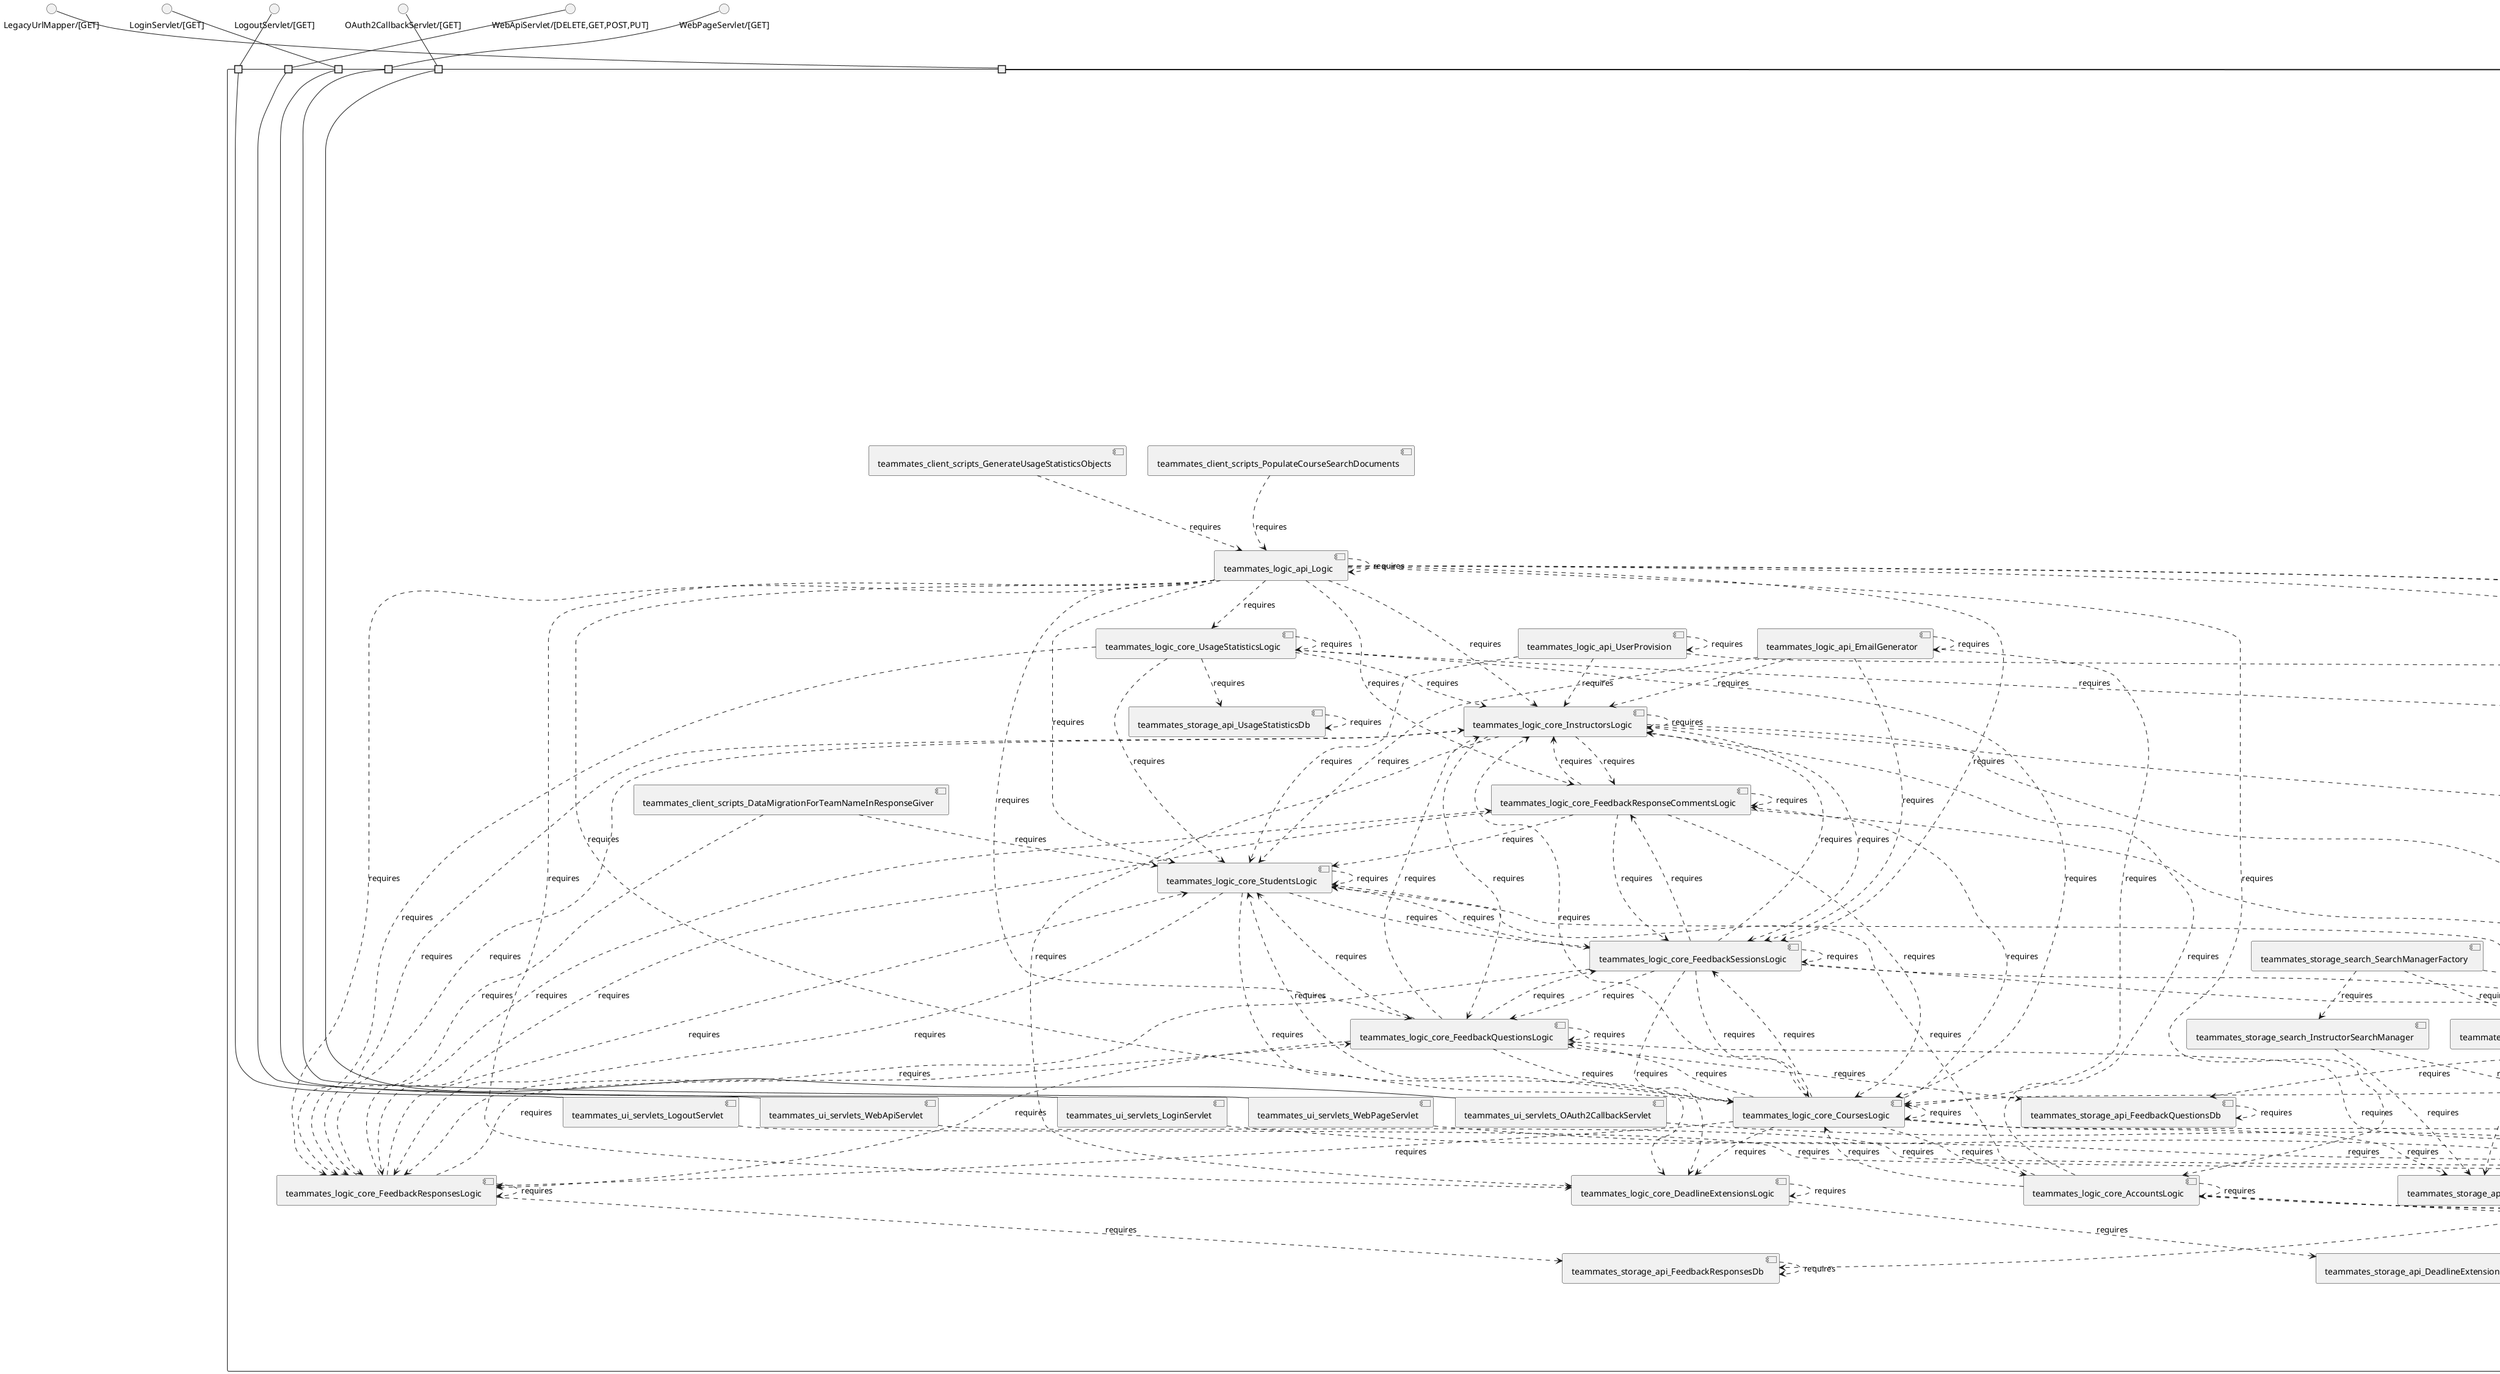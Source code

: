 @startuml
skinparam fixCircleLabelOverlapping true
skinparam componentStyle uml2
component "teammates\n\n\n\n\n\n" {
[teammates_it_sqllogic_core_UsersLogicIT]
[teammates_common_datatransfer_attributes_FeedbackQuestionAttributes]
[teammates_common_util_Config]
[teammates_logic_external_MailjetService]
[teammates_storage_sqlapi_CoursesDb]
[teammates_storage_api_FeedbackResponsesDb]
[teammates_logic_core_NotificationsLogic]
[teammates_storage_api_StudentsDb]
[teammates_storage_api_UsageStatisticsDb]
[teammates_ui_servlets_LegacyUrlMapper]
[teammates_storage_search_InstructorSearchManager]
[teammates_common_datatransfer_questions_FeedbackTextQuestionDetails]
[teammates_storage_sqlapi_UsageStatisticsDb]
[teammates_common_datatransfer_SqlDataBundle]
[teammates_ui_webapi_FeedbackSessionOpeningRemindersAction]
[teammates_common_datatransfer_questions_FeedbackContributionResponseDetails]
[teammates_sqllogic_core_LogicStarter]
[teammates_common_datatransfer_questions_FeedbackRubricResponseDetails]
[teammates_storage_api_InstructorsDb]
[teammates_common_datatransfer_questions_FeedbackContributionQuestionDetails]
[teammates_storage_search_SearchManagerFactory]
[teammates_it_sqllogic_core_AccountsLogicIT]
[teammates_ui_webapi_FeedbackSessionRemindEmailWorkerAction]
[teammates_it_sqllogic_api_EmailGeneratorTestIT]
[teammates_storage_sqlentity_Section]
[teammates_storage_api_FeedbackResponseCommentsDb]
[teammates_common_datatransfer_InstructorPermissionSet]
[teammates_storage_sqlentity_questions_FeedbackRubricQuestion]
[teammates_storage_sqlentity_responses_FeedbackTextResponse]
[teammates_common_datatransfer_questions_FeedbackMcqResponseDetails]
[teammates_storage_sqlentity_questions_FeedbackNumericalScaleQuestion]
[teammates_storage_sqlapi_NotificationsDb]
[teammates_ui_output_FeedbackResponseCommentData]
[teammates_common_datatransfer_questions_FeedbackConstantSumResponseDetails]
[teammates_ui_servlets_WebPageServlet]
[teammates_storage_sqlentity_ReadNotification]
[teammates_it_sqllogic_core_AccountRequestsLogicIT]
[teammates_storage_sqlentity_questions_FeedbackMsqQuestion]
[teammates_storage_sqlapi_FeedbackResponsesDb]
[teammates_it_storage_sqlsearch_AccountRequestSearchIT]
[teammates_storage_sqlentity_Course]
[teammates_storage_sqlapi_DeadlineExtensionsDb]
[teammates_storage_api_FeedbackQuestionsDb]
[teammates_storage_sqlentity_responses_FeedbackMcqResponse]
[teammates_logic_api_EmailGenerator]
[teammates_logic_core_InstructorsLogic]
[teammates_logic_external_MailgunService]
[teammates_storage_sqlentity_responses_FeedbackConstantSumResponse]
[teammates_common_datatransfer_questions_FeedbackRankRecipientsResponseDetails]
[teammates_sqllogic_api_Logic]
[teammates_ui_output_InstructorPrivilegeData]
[teammates_common_datatransfer_questions_FeedbackRankOptionsResponseDetails]
[teammates_storage_sqlentity_questions_FeedbackMcqQuestion]
[teammates_it_ui_webapi_UpdateFeedbackSessionLogsActionIT]
[teammates_it_storage_sqlapi_UsageStatisticsDbIT]
[teammates_it_storage_sqlapi_FeedbackResponseCommentsDbIT]
[teammates_logic_core_CoursesLogic]
[teammates_it_storage_sqlapi_UsersDbIT]
[teammates_it_storage_sqlapi_AccountsDbIT]
[teammates_logic_external_GoogleCloudTasksService]
[teammates_storage_sqlapi_AccountRequestsDb]
[teammates_sqllogic_core_FeedbackSessionLogsLogic]
[teammates_sqllogic_core_FeedbackResponseCommentsLogic]
[teammates_ui_servlets_LoginServlet]
[teammates_it_sqllogic_core_DeadlineExtensionsLogicIT]
[teammates_client_scripts_PopulateCourseSearchDocuments]
[teammates_ui_output_FeedbackSessionData]
[teammates_storage_sqlentity_responses_FeedbackRankRecipientsResponse]
[teammates_sqllogic_core_FeedbackQuestionsLogic]
[teammates_ui_webapi_CreateAccountAction]
[teammates_logic_api_UserProvision]
[teammates_it_storage_sqlapi_AccountRequestsDbIT]
[teammates_ui_webapi_UpdateFeedbackSessionAction]
[teammates_storage_search_AccountRequestSearchManager]
[teammates_ui_webapi_FeedbackSessionClosingRemindersAction]
[teammates_common_datatransfer_attributes_InstructorAttributes]
[teammates_storage_sqlentity_responses_FeedbackNumericalScaleResponse]
[teammates_ui_webapi_FeedbackSessionRemindParticularUsersEmailWorkerAction]
[teammates_ui_webapi_FeedbackSessionUnpublishedEmailWorkerAction]
[teammates_logic_core_FeedbackResponseCommentsLogic]
[teammates_client_scripts_testdataconversion_ConvertDatastoreJsonToSqlJson]
[teammates_common_datatransfer_attributes_FeedbackResponseAttributes]
[teammates_logic_core_FeedbackSessionsLogic]
[teammates_it_ui_webapi_SearchStudentsActionIT]
[teammates_storage_sqlentity_Team]
[teammates_logic_core_UsageStatisticsLogic]
[teammates_ui_output_FeedbackQuestionData]
[teammates_common_datatransfer_questions_FeedbackRubricQuestionDetails]
[teammates_client_scripts_DataMigrationForFeedbackSessionMismatchedTimezone]
[teammates_storage_api_NotificationsDb]
[teammates_logic_api_AuthProxy]
[teammates_it_storage_sqlapi_FeedbackSessionsDbIT]
[teammates_it_sqllogic_core_FeedbackResponsesLogicIT]
[teammates_storage_api_AccountsDb]
[teammates_sqllogic_core_AccountsLogic]
[teammates_common_datatransfer_questions_FeedbackMcqQuestionDetails]
[teammates_storage_search_StudentSearchManager]
[teammates_sqllogic_core_NotificationsLogic]
[teammates_logic_core_DeadlineExtensionsLogic]
[teammates_logic_core_FeedbackResponsesLogic]
[teammates_storage_sqlsearch_AccountRequestSearchManager]
[teammates_ui_webapi_FeedbackSessionOpeningSoonRemindersAction]
[teammates_it_sqllogic_core_NotificationsLogicIT]
[teammates_storage_sqlentity_responses_FeedbackMsqResponse]
[teammates_it_sqllogic_core_FeedbackSessionLogsLogicIT]
[teammates_sqllogic_core_AccountRequestsLogic]
[teammates_common_datatransfer_questions_FeedbackMsqQuestionDetails]
[teammates_common_datatransfer_attributes_CourseAttributes]
[teammates_storage_sqlentity_responses_FeedbackContributionResponse]
[teammates_ui_webapi_CalculateUsageStatisticsAction]
[teammates_ui_servlets_OAuth2CallbackServlet]
[teammates_ui_request_InstructorPrivilegeUpdateRequest]
[teammates_logic_api_TaskQueuer]
[teammates_sqllogic_core_UsageStatisticsLogic]
[teammates_storage_sqlsearch_StudentSearchManager]
[teammates_storage_sqlapi_EntitiesDb]
[teammates_storage_sqlentity_responses_FeedbackRubricResponse]
[teammates_logic_core_AccountRequestsLogic]
[teammates_common_datatransfer_DataBundle]
[teammates_logic_external_LocalTaskQueueService]
[teammates_sqllogic_core_DataBundleLogic]
[teammates_logic_api_EmailSender]
[teammates_ui_output_FeedbackSessionLogData]
[teammates_storage_sqlentity_questions_FeedbackConstantSumQuestion]
[teammates_storage_sqlentity_questions_FeedbackContributionQuestion]
[teammates_storage_sqlentity_questions_FeedbackTextQuestion]
[teammates_storage_sqlapi_FeedbackSessionLogsDb]
[teammates_ui_servlets_RequestTraceFilter]
[teammates_ui_webapi_CreateFeedbackSessionAction]
[teammates_it_storage_sqlapi_CoursesDbIT]
[teammates_logic_external_FirebaseAuthService]
[teammates_ui_webapi_CreateNotificationAction]
[teammates_ui_webapi_DatastoreBackupAction]
[teammates_storage_sqlsearch_InstructorSearchDocument]
[teammates_common_datatransfer_questions_FeedbackMsqResponseDetails]
[teammates_it_storage_sqlapi_FeedbackQuestionsDbIT]
[teammates_storage_sqlsearch_InstructorSearchManager]
[teammates_ui_webapi_JoinCourseAction]
[teammates_storage_sqlapi_FeedbackResponseCommentsDb]
[teammates_it_storage_sqlapi_FeedbackSessionLogsDbIT]
[teammates_storage_api_CoursesDb]
[teammates_storage_search_StudentSearchDocument]
[teammates_client_scripts_DataMigrationForTeamNameInResponseGiver]
[teammates_logic_external_SendgridService]
[teammates_logic_core_StudentsLogic]
[teammates_ui_webapi_UnpublishFeedbackSessionAction]
[teammates_common_datatransfer_questions_FeedbackNumericalScaleQuestionDetails]
[teammates_sqllogic_core_FeedbackResponsesLogic]
[teammates_storage_sqlsearch_StudentSearchDocument]
[teammates_ui_webapi_ResetAccountRequestAction]
[teammates_ui_webapi_CreateFeedbackSessionLogAction]
[teammates_storage_sqlentity_FeedbackResponseComment]
[teammates_storage_search_InstructorSearchDocument]
[teammates_ui_webapi_SubmitFeedbackResponsesAction]
[teammates_ui_output_FeedbackResponseData]
[teammates_ui_servlets_OriginCheckFilter]
[teammates_storage_sqlentity_Instructor]
[teammates_ui_webapi_FeedbackSessionClosedRemindersAction]
[teammates_ui_webapi_ArchiveCourseAction]
[teammates_logic_external_EmptyRecaptchaService]
[teammates_it_storage_sqlapi_FeedbackResponsesDbIT]
[teammates_storage_sqlentity_responses_FeedbackRankOptionsResponse]
[teammates_sqllogic_core_DeadlineExtensionsLogic]
[teammates_it_sqllogic_core_FeedbackQuestionsLogicIT]
[teammates_common_datatransfer_questions_FeedbackNumericalScaleResponseDetails]
[teammates_ui_servlets_WebApiServlet]
[teammates_client_scripts_testdataconversion_DataStoreToSqlConverter]
[teammates_common_datatransfer_TeamEvalResult]
[teammates_common_datatransfer_questions_FeedbackTextResponseDetails]
[teammates_client_scripts_testdataconversion_UuidGenerator]
[teammates_logic_api_Logic]
[teammates_storage_sqlentity_DeadlineExtension]
[teammates_it_test_BaseTestCaseWithSqlDatabaseAccess]
[teammates_logic_external_EmptyAuthService]
[teammates_ui_webapi_UpdateInstructorPrivilegeAction]
[teammates_logic_external_GoogleRecaptchaService]
[teammates_common_util_StringHelper]
[teammates_storage_sqlapi_UsersDb]
[teammates_it_storage_sqlsearch_StudentSearchIT]
[teammates_storage_api_FeedbackSessionsDb]
[teammates_it_sqllogic_core_FeedbackSessionsLogicIT]
[teammates_storage_sqlentity_FeedbackSessionLog]
[teammates_storage_sqlentity_Notification]
[teammates_storage_sqlentity_Account]
[teammates_it_ui_webapi_SearchInstructorsActionIT]
[teammates_it_ui_webapi_StudentSearchIndexingWorkerActionIT]
[teammates_common_datatransfer_InstructorPrivileges]
[teammates_storage_api_DeadlineExtensionsDb]
[teammates_storage_sqlentity_Student]
[teammates_storage_sqlapi_FeedbackQuestionsDb]
[teammates_it_storage_sqlapi_NotificationDbIT]
[teammates_common_util_Logger]
[teammates_ui_output_CourseData]
[teammates_logic_core_LogicStarter]
[teammates_main_Application]
[teammates_logic_external_EmptyEmailService]
[teammates_sqllogic_api_SqlEmailGenerator]
[teammates_storage_sqlapi_FeedbackSessionsDb]
[teammates_sqllogic_core_UsersLogic]
[teammates_client_scripts_GenerateUsageStatisticsObjects]
[teammates_it_sqllogic_core_DataBundleLogicIT]
[teammates_logic_core_FeedbackQuestionsLogic]
[teammates_it_storage_sqlsearch_InstructorSearchIT]
[teammates_logic_api_RecaptchaVerifier]
[teammates_storage_sqlapi_AccountsDb]
[teammates_logic_core_DataBundleLogic]
[teammates_storage_sqlsearch_SearchManagerFactory]
[teammates_sqllogic_core_CoursesLogic]
[teammates_logic_core_AccountsLogic]
[teammates_common_datatransfer_questions_FeedbackConstantSumQuestionDetails]
[teammates_storage_sqlentity_FeedbackSession]
[teammates_ui_webapi_PublishFeedbackSessionAction]
[teammates_sqllogic_core_FeedbackSessionsLogic]
[teammates_ui_webapi_FeedbackSessionPublishedEmailWorkerAction]
[teammates_ui_servlets_LogoutServlet]
[teammates_ui_webapi_SendErrorReportAction]
[teammates_ui_webapi_FeedbackSessionResendPublishedEmailWorkerAction]
[teammates_storage_api_AccountRequestsDb]
portin " " as teammates_requires_LogoutServlet_GET_
portin " " as teammates_requires_WebApiServlet_DELETE_GET_POST_PUT_
portin " " as teammates_requires_LoginServlet_GET_
portin " " as teammates_requires_WebPageServlet_GET_
portin " " as teammates_requires_OAuth2CallbackServlet_GET_
portin " " as teammates_requires_LegacyUrlMapper_GET_
[teammates_sqllogic_core_FeedbackQuestionsLogic]..>[teammates_sqllogic_core_FeedbackQuestionsLogic] : requires
[teammates_storage_sqlentity_DeadlineExtension]..>[teammates_storage_sqlentity_Instructor] : requires
[teammates_logic_core_LogicStarter]..>[teammates_common_util_Logger] : requires
[teammates_sqllogic_core_FeedbackSessionsLogic]..>[teammates_common_util_Logger] : requires
[teammates_sqllogic_core_DataBundleLogic]..>[teammates_sqllogic_core_DataBundleLogic] : requires
[teammates_logic_core_FeedbackSessionsLogic]..>[teammates_logic_core_DeadlineExtensionsLogic] : requires
[teammates_storage_sqlapi_UsageStatisticsDb]..>[teammates_storage_sqlapi_UsageStatisticsDb] : requires
[teammates_sqllogic_core_FeedbackQuestionsLogic]..>[teammates_storage_sqlapi_FeedbackQuestionsDb] : requires
[teammates_logic_core_DataBundleLogic]..>[teammates_storage_api_InstructorsDb] : requires
[teammates_sqllogic_api_Logic]..>[teammates_sqllogic_core_UsersLogic] : requires
[teammates_logic_core_UsageStatisticsLogic]..>[teammates_logic_core_AccountRequestsLogic] : requires
[teammates_ui_servlets_OriginCheckFilter]..>[teammates_common_util_Logger] : requires
[teammates_logic_core_FeedbackQuestionsLogic]..>[teammates_logic_core_FeedbackResponsesLogic] : requires
[teammates_common_datatransfer_attributes_FeedbackResponseAttributes]..>[teammates_common_datatransfer_questions_FeedbackRankOptionsResponseDetails] : requires
[teammates_storage_sqlsearch_SearchManagerFactory]..>[teammates_storage_sqlsearch_StudentSearchManager] : requires
[teammates_logic_core_FeedbackSessionsLogic]..>[teammates_logic_core_FeedbackResponseCommentsLogic] : requires
[teammates_logic_core_FeedbackResponseCommentsLogic]..>[teammates_storage_api_FeedbackResponseCommentsDb] : requires
[teammates_storage_sqlentity_responses_FeedbackTextResponse]..>[teammates_common_datatransfer_questions_FeedbackTextResponseDetails] : requires
[teammates_logic_core_InstructorsLogic]..>[teammates_logic_core_FeedbackQuestionsLogic] : requires
[teammates_common_datatransfer_attributes_InstructorAttributes]..>[teammates_common_datatransfer_InstructorPrivileges] : requires
[teammates_sqllogic_core_FeedbackResponsesLogic]..>[teammates_sqllogic_core_FeedbackResponsesLogic] : requires
[teammates_logic_core_FeedbackQuestionsLogic]..>[teammates_logic_core_InstructorsLogic] : requires
[teammates_logic_core_FeedbackQuestionsLogic]..>[teammates_logic_core_CoursesLogic] : requires
[teammates_storage_sqlentity_Instructor]..>[teammates_common_datatransfer_InstructorPrivileges] : requires
[teammates_logic_core_DataBundleLogic]..>[teammates_storage_api_FeedbackResponseCommentsDb] : requires
[teammates_storage_api_CoursesDb]..>[teammates_storage_api_CoursesDb] : requires
[teammates_storage_sqlapi_FeedbackSessionsDb]..>[teammates_storage_sqlapi_FeedbackSessionsDb] : requires
[teammates_sqllogic_api_Logic]..>[teammates_sqllogic_api_Logic] : requires
[teammates_ui_webapi_PublishFeedbackSessionAction]..>[teammates_common_util_Logger] : requires
[teammates_logic_core_FeedbackSessionsLogic]..>[teammates_logic_core_FeedbackResponsesLogic] : requires
[teammates_ui_webapi_FeedbackSessionRemindParticularUsersEmailWorkerAction]..>[teammates_common_util_Logger] : requires
[teammates_sqllogic_api_Logic]..>[teammates_sqllogic_core_FeedbackResponseCommentsLogic] : requires
[teammates_ui_webapi_FeedbackSessionOpeningSoonRemindersAction]..>[teammates_common_util_Logger] : requires
[teammates_it_storage_sqlsearch_StudentSearchIT]..>[teammates_common_datatransfer_SqlDataBundle] : requires
[teammates_sqllogic_core_UsageStatisticsLogic]..>[teammates_sqllogic_core_UsageStatisticsLogic] : requires
[teammates_logic_core_FeedbackResponseCommentsLogic]..>[teammates_logic_core_FeedbackResponsesLogic] : requires
[teammates_logic_core_FeedbackResponsesLogic]..>[teammates_storage_api_FeedbackResponsesDb] : requires
[teammates_it_sqllogic_core_FeedbackSessionLogsLogicIT]..>[teammates_common_datatransfer_SqlDataBundle] : requires
[teammates_logic_core_CoursesLogic]..>[teammates_logic_core_StudentsLogic] : requires
[teammates_logic_core_FeedbackSessionsLogic]..>[teammates_logic_core_InstructorsLogic] : requires
[teammates_sqllogic_core_DataBundleLogic]..>[teammates_sqllogic_core_CoursesLogic] : requires
[teammates_logic_core_FeedbackResponseCommentsLogic]..>[teammates_logic_core_InstructorsLogic] : requires
[teammates_sqllogic_core_FeedbackQuestionsLogic]..>[teammates_sqllogic_core_FeedbackSessionsLogic] : requires
[teammates_logic_core_DataBundleLogic]..>[teammates_storage_api_CoursesDb] : requires
[teammates_ui_output_FeedbackResponseData]..>[teammates_common_datatransfer_questions_FeedbackRubricResponseDetails] : requires
[teammates_sqllogic_api_Logic]..>[teammates_sqllogic_core_UsageStatisticsLogic] : requires
[teammates_logic_core_DataBundleLogic]..>[teammates_storage_api_StudentsDb] : requires
[teammates_logic_core_CoursesLogic]..>[teammates_logic_core_CoursesLogic] : requires
[teammates_it_ui_webapi_SearchInstructorsActionIT]..>[teammates_storage_sqlentity_Instructor] : requires
[teammates_logic_core_DataBundleLogic]..>[teammates_storage_api_DeadlineExtensionsDb] : requires
[teammates_logic_api_EmailSender]..>[teammates_logic_external_SendgridService] : requires
[teammates_it_storage_sqlapi_FeedbackResponsesDbIT]..>[teammates_storage_sqlapi_FeedbackResponsesDb] : requires
[teammates_storage_sqlentity_questions_FeedbackMcqQuestion]..>[teammates_common_datatransfer_questions_FeedbackMcqQuestionDetails] : requires
[teammates_ui_output_InstructorPrivilegeData]..>[teammates_common_datatransfer_InstructorPrivileges] : requires
[teammates_ui_servlets_WebPageServlet]..>[teammates_common_util_Logger] : requires
[teammates_storage_sqlapi_DeadlineExtensionsDb]..>[teammates_storage_sqlapi_DeadlineExtensionsDb] : requires
[teammates_logic_core_AccountsLogic]..>[teammates_logic_core_NotificationsLogic] : requires
[teammates_storage_sqlapi_FeedbackResponsesDb]..>[teammates_storage_sqlapi_FeedbackResponsesDb] : requires
[teammates_logic_core_UsageStatisticsLogic]..>[teammates_storage_api_UsageStatisticsDb] : requires
[teammates_ui_webapi_CreateNotificationAction]..>[teammates_common_util_Logger] : requires
[teammates_client_scripts_DataMigrationForFeedbackSessionMismatchedTimezone]..>[teammates_common_datatransfer_attributes_CourseAttributes] : requires
[teammates_logic_api_TaskQueuer]..>[teammates_logic_external_GoogleCloudTasksService] : requires
[teammates_storage_sqlsearch_AccountRequestSearchManager]..>[teammates_storage_sqlapi_AccountRequestsDb] : requires
[teammates_it_storage_sqlapi_UsageStatisticsDbIT]..>[teammates_storage_sqlapi_UsageStatisticsDb] : requires
[teammates_logic_core_FeedbackSessionsLogic]..>[teammates_logic_core_FeedbackSessionsLogic] : requires
[teammates_client_scripts_DataMigrationForTeamNameInResponseGiver]..>[teammates_logic_core_StudentsLogic] : requires
[teammates_storage_sqlentity_questions_FeedbackConstantSumQuestion]..>[teammates_common_datatransfer_questions_FeedbackConstantSumQuestionDetails] : requires
[teammates_sqllogic_api_Logic]..>[teammates_sqllogic_core_AccountsLogic] : requires
[teammates_logic_api_Logic]..>[teammates_logic_core_FeedbackQuestionsLogic] : requires
[teammates_sqllogic_core_FeedbackSessionsLogic]..>[teammates_sqllogic_core_FeedbackSessionsLogic] : requires
[teammates_logic_core_InstructorsLogic]..>[teammates_logic_core_FeedbackSessionsLogic] : requires
[teammates_ui_output_FeedbackResponseData]..>[teammates_common_datatransfer_questions_FeedbackRankOptionsResponseDetails] : requires
[teammates_logic_core_StudentsLogic]..>[teammates_logic_core_DeadlineExtensionsLogic] : requires
[teammates_it_storage_sqlapi_AccountsDbIT]..>[teammates_storage_sqlapi_AccountsDb] : requires
[teammates_common_datatransfer_attributes_FeedbackResponseAttributes]..>[teammates_common_datatransfer_questions_FeedbackRubricResponseDetails] : requires
[teammates_logic_api_EmailGenerator]..>[teammates_logic_core_FeedbackSessionsLogic] : requires
[teammates_logic_core_DataBundleLogic]..>[teammates_storage_api_FeedbackQuestionsDb] : requires
[teammates_sqllogic_api_Logic]..>[teammates_sqllogic_core_NotificationsLogic] : requires
[teammates_sqllogic_api_Logic]..>[teammates_sqllogic_core_CoursesLogic] : requires
[teammates_sqllogic_core_DataBundleLogic]..>[teammates_sqllogic_core_AccountsLogic] : requires
[teammates_logic_core_StudentsLogic]..>[teammates_storage_api_StudentsDb] : requires
[teammates_logic_core_InstructorsLogic]..>[teammates_logic_core_DeadlineExtensionsLogic] : requires
[teammates_it_storage_sqlapi_NotificationDbIT]..>[teammates_storage_sqlapi_NotificationsDb] : requires
[teammates_storage_sqlentity_responses_FeedbackMcqResponse]..>[teammates_common_datatransfer_questions_FeedbackMcqResponseDetails] : requires
[teammates_logic_core_CoursesLogic]..>[teammates_common_util_Logger] : requires
[teammates_sqllogic_core_AccountRequestsLogic]..>[teammates_storage_sqlapi_AccountRequestsDb] : requires
[teammates_storage_search_AccountRequestSearchManager]..>[teammates_storage_api_AccountRequestsDb] : requires
[teammates_storage_sqlentity_ReadNotification]..>[teammates_storage_sqlentity_Account] : requires
[teammates_logic_core_FeedbackQuestionsLogic]..>[teammates_storage_api_FeedbackQuestionsDb] : requires
[teammates_it_sqllogic_core_AccountsLogicIT]..>[teammates_common_datatransfer_SqlDataBundle] : requires
[teammates_ui_servlets_RequestTraceFilter]..>[teammates_common_util_Logger] : requires
[teammates_logic_core_NotificationsLogic]..>[teammates_logic_core_NotificationsLogic] : requires
[teammates_storage_sqlsearch_StudentSearchManager]..>[teammates_storage_sqlapi_UsersDb] : requires
[teammates_client_scripts_GenerateUsageStatisticsObjects]..>[teammates_logic_api_Logic] : requires
[teammates_ui_output_CourseData]..>[teammates_common_datatransfer_InstructorPermissionSet] : requires
[teammates_sqllogic_core_CoursesLogic]..>[teammates_sqllogic_core_UsersLogic] : requires
[teammates_sqllogic_core_UsersLogic]..>[teammates_sqllogic_core_FeedbackResponsesLogic] : requires
[teammates_it_storage_sqlapi_UsersDbIT]..>[teammates_storage_sqlentity_Section] : requires
[teammates_logic_core_AccountRequestsLogic]..>[teammates_storage_api_AccountRequestsDb] : requires
[teammates_storage_sqlsearch_InstructorSearchDocument]..>[teammates_storage_sqlentity_Course] : requires
[teammates_logic_api_Logic]..>[teammates_logic_core_DeadlineExtensionsLogic] : requires
[teammates_sqllogic_api_SqlEmailGenerator]..>[teammates_sqllogic_core_UsersLogic] : requires
[teammates_ui_output_FeedbackQuestionData]..>[teammates_common_datatransfer_questions_FeedbackMcqQuestionDetails] : requires
[teammates_logic_core_DataBundleLogic]..>[teammates_storage_api_FeedbackSessionsDb] : requires
[teammates_storage_api_FeedbackResponsesDb]..>[teammates_storage_api_FeedbackResponsesDb] : requires
[teammates_logic_core_AccountsLogic]..>[teammates_logic_core_StudentsLogic] : requires
[teammates_logic_core_UsageStatisticsLogic]..>[teammates_logic_core_UsageStatisticsLogic] : requires
[teammates_sqllogic_core_FeedbackResponseCommentsLogic]..>[teammates_sqllogic_core_FeedbackResponseCommentsLogic] : requires
[teammates_it_storage_sqlapi_UsersDbIT]..>[teammates_storage_sqlapi_CoursesDb] : requires
[teammates_logic_api_EmailSender]..>[teammates_logic_external_MailgunService] : requires
[teammates_logic_api_Logic]..>[teammates_logic_core_CoursesLogic] : requires
[teammates_it_test_BaseTestCaseWithSqlDatabaseAccess]..>[teammates_sqllogic_api_Logic] : requires
[teammates_logic_core_StudentsLogic]..>[teammates_logic_core_FeedbackSessionsLogic] : requires
[teammates_ui_output_FeedbackSessionLogData]..>[teammates_ui_output_FeedbackSessionData] : requires
[teammates_logic_external_GoogleRecaptchaService]..>[teammates_common_util_Logger] : requires
[teammates_logic_core_FeedbackQuestionsLogic]..>[teammates_logic_core_StudentsLogic] : requires
[teammates_sqllogic_core_AccountsLogic]..>[teammates_sqllogic_core_NotificationsLogic] : requires
[teammates_sqllogic_core_CoursesLogic]..>[teammates_storage_sqlapi_CoursesDb] : requires
[teammates_sqllogic_core_DataBundleLogic]..>[teammates_sqllogic_core_FeedbackResponseCommentsLogic] : requires
[teammates_storage_sqlapi_FeedbackQuestionsDb]..>[teammates_storage_sqlapi_FeedbackQuestionsDb] : requires
[teammates_logic_api_RecaptchaVerifier]..>[teammates_logic_external_GoogleRecaptchaService] : requires
[teammates_storage_sqlentity_questions_FeedbackRubricQuestion]..>[teammates_common_datatransfer_questions_FeedbackRubricQuestionDetails] : requires
[teammates_sqllogic_core_DeadlineExtensionsLogic]..>[teammates_sqllogic_core_DeadlineExtensionsLogic] : requires
[teammates_ui_output_FeedbackResponseData]..>[teammates_common_datatransfer_questions_FeedbackContributionResponseDetails] : requires
[teammates_ui_output_FeedbackResponseData]..>[teammates_common_datatransfer_questions_FeedbackConstantSumResponseDetails] : requires
[teammates_ui_webapi_FeedbackSessionUnpublishedEmailWorkerAction]..>[teammates_common_util_Logger] : requires
[teammates_it_ui_webapi_UpdateFeedbackSessionLogsActionIT]..>[teammates_storage_sqlentity_FeedbackSession] : requires
[teammates_storage_sqlentity_responses_FeedbackContributionResponse]..>[teammates_common_datatransfer_questions_FeedbackContributionResponseDetails] : requires
[teammates_logic_core_AccountsLogic]..>[teammates_storage_api_AccountsDb] : requires
[teammates_storage_sqlentity_responses_FeedbackMsqResponse]..>[teammates_common_datatransfer_questions_FeedbackMsqResponseDetails] : requires
[teammates_logic_core_FeedbackQuestionsLogic]..>[teammates_logic_core_FeedbackQuestionsLogic] : requires
[teammates_storage_sqlsearch_SearchManagerFactory]..>[teammates_storage_sqlsearch_AccountRequestSearchManager] : requires
[teammates_storage_sqlentity_FeedbackResponseComment]..>[teammates_storage_sqlentity_Section] : requires
[teammates_it_storage_sqlapi_CoursesDbIT]..>[teammates_storage_sqlapi_CoursesDb] : requires
[teammates_storage_sqlentity_questions_FeedbackTextQuestion]..>[teammates_common_datatransfer_questions_FeedbackTextQuestionDetails] : requires
[teammates_sqllogic_core_FeedbackQuestionsLogic]..>[teammates_sqllogic_core_CoursesLogic] : requires
[teammates_logic_api_Logic]..>[teammates_logic_core_FeedbackResponseCommentsLogic] : requires
[teammates_it_storage_sqlapi_FeedbackSessionsDbIT]..>[teammates_storage_sqlapi_CoursesDb] : requires
[teammates_storage_sqlapi_AccountRequestsDb]..>[teammates_storage_sqlapi_AccountRequestsDb] : requires
[teammates_sqllogic_core_LogicStarter]..>[teammates_common_util_Logger] : requires
[teammates_sqllogic_core_DataBundleLogic]..>[teammates_sqllogic_core_UsersLogic] : requires
[teammates_sqllogic_core_UsersLogic]..>[teammates_sqllogic_core_AccountsLogic] : requires
[teammates_ui_webapi_FeedbackSessionRemindEmailWorkerAction]..>[teammates_common_util_Logger] : requires
[teammates_storage_api_AccountRequestsDb]..>[teammates_storage_api_AccountRequestsDb] : requires
[teammates_it_sqllogic_core_AccountsLogicIT]..>[teammates_sqllogic_core_AccountsLogic] : requires
[teammates_ui_webapi_FeedbackSessionResendPublishedEmailWorkerAction]..>[teammates_common_util_Logger] : requires
[teammates_logic_core_CoursesLogic]..>[teammates_logic_core_FeedbackResponseCommentsLogic] : requires
[teammates_common_datatransfer_attributes_FeedbackResponseAttributes]..>[teammates_common_datatransfer_questions_FeedbackMcqResponseDetails] : requires
[teammates_logic_core_AccountsLogic]..>[teammates_storage_sqlapi_AccountsDb] : requires
[teammates_it_storage_sqlapi_FeedbackResponseCommentsDbIT]..>[teammates_storage_sqlapi_FeedbackResponseCommentsDb] : requires
[teammates_logic_api_UserProvision]..>[teammates_logic_core_InstructorsLogic] : requires
[teammates_sqllogic_core_FeedbackSessionsLogic]..>[teammates_storage_sqlapi_FeedbackSessionsDb] : requires
[teammates_storage_search_InstructorSearchManager]..>[teammates_storage_api_InstructorsDb] : requires
[teammates_it_sqllogic_core_DataBundleLogicIT]..>[teammates_sqllogic_core_DataBundleLogic] : requires
[teammates_storage_sqlentity_FeedbackSessionLog]..>[teammates_storage_sqlentity_FeedbackSession] : requires
[teammates_it_sqllogic_core_UsersLogicIT]..>[teammates_sqllogic_core_CoursesLogic] : requires
[teammates_ui_webapi_CreateAccountAction]..>[teammates_common_util_Logger] : requires
[teammates_ui_servlets_LegacyUrlMapper]..>[teammates_common_util_Logger] : requires
[teammates_logic_core_InstructorsLogic]..>[teammates_logic_core_FeedbackResponseCommentsLogic] : requires
[teammates_ui_output_FeedbackQuestionData]..>[teammates_common_datatransfer_questions_FeedbackNumericalScaleQuestionDetails] : requires
[teammates_main_Application]..>[teammates_common_util_Logger] : requires
[teammates_common_datatransfer_attributes_FeedbackQuestionAttributes]..>[teammates_common_datatransfer_questions_FeedbackConstantSumQuestionDetails] : requires
[teammates_logic_api_EmailSender]..>[teammates_logic_external_MailjetService] : requires
[teammates_it_sqllogic_core_AccountsLogicIT]..>[teammates_sqllogic_core_UsersLogic] : requires
[teammates_ui_webapi_FeedbackSessionOpeningRemindersAction]..>[teammates_common_util_Logger] : requires
[teammates_storage_sqlentity_responses_FeedbackRankRecipientsResponse]..>[teammates_common_datatransfer_questions_FeedbackRankRecipientsResponseDetails] : requires
[teammates_storage_sqlentity_responses_FeedbackNumericalScaleResponse]..>[teammates_common_datatransfer_questions_FeedbackNumericalScaleResponseDetails] : requires
[teammates_ui_output_FeedbackQuestionData]..>[teammates_common_datatransfer_questions_FeedbackContributionQuestionDetails] : requires
[teammates_logic_core_FeedbackResponseCommentsLogic]..>[teammates_logic_core_FeedbackResponseCommentsLogic] : requires
[teammates_ui_webapi_FeedbackSessionClosedRemindersAction]..>[teammates_common_util_Logger] : requires
[teammates_sqllogic_core_DataBundleLogic]..>[teammates_sqllogic_core_FeedbackResponsesLogic] : requires
[teammates_ui_webapi_CreateFeedbackSessionAction]..>[teammates_common_util_Logger] : requires
[teammates_logic_core_StudentsLogic]..>[teammates_logic_core_FeedbackResponsesLogic] : requires
[teammates_logic_core_UsageStatisticsLogic]..>[teammates_logic_core_CoursesLogic] : requires
[teammates_it_ui_webapi_SearchStudentsActionIT]..>[teammates_storage_sqlentity_Student] : requires
[teammates_storage_search_InstructorSearchDocument]..>[teammates_common_datatransfer_attributes_CourseAttributes] : requires
[teammates_sqllogic_api_Logic]..>[teammates_sqllogic_core_DeadlineExtensionsLogic] : requires
[teammates_sqllogic_core_DataBundleLogic]..>[teammates_sqllogic_core_FeedbackQuestionsLogic] : requires
[teammates_common_datatransfer_attributes_FeedbackResponseAttributes]..>[teammates_common_datatransfer_questions_FeedbackConstantSumResponseDetails] : requires
[teammates_common_datatransfer_attributes_FeedbackResponseAttributes]..>[teammates_common_datatransfer_questions_FeedbackMsqResponseDetails] : requires
[teammates_ui_webapi_UpdateInstructorPrivilegeAction]..>[teammates_common_util_Logger] : requires
[teammates_common_datatransfer_attributes_FeedbackQuestionAttributes]..>[teammates_common_datatransfer_questions_FeedbackMsqQuestionDetails] : requires
[teammates_logic_core_CoursesLogic]..>[teammates_logic_core_FeedbackSessionsLogic] : requires
[teammates_logic_core_FeedbackSessionsLogic]..>[teammates_storage_api_FeedbackSessionsDb] : requires
[teammates_logic_api_TaskQueuer]..>[teammates_logic_external_LocalTaskQueueService] : requires
[teammates_logic_core_DataBundleLogic]..>[teammates_logic_core_DataBundleLogic] : requires
[teammates_ui_output_FeedbackQuestionData]..>[teammates_common_datatransfer_questions_FeedbackConstantSumQuestionDetails] : requires
[teammates_logic_core_FeedbackResponsesLogic]..>[teammates_logic_core_FeedbackResponseCommentsLogic] : requires
[teammates_logic_external_MailgunService]..>[teammates_common_util_Logger] : requires
[teammates_storage_api_StudentsDb]..>[teammates_common_util_Logger] : requires
[teammates_sqllogic_core_AccountsLogic]..>[teammates_sqllogic_core_UsersLogic] : requires
[teammates_it_sqllogic_core_AccountsLogicIT]..>[teammates_sqllogic_core_NotificationsLogic] : requires
[teammates_ui_webapi_ArchiveCourseAction]..>[teammates_common_util_Logger] : requires
[teammates_ui_output_FeedbackResponseData]..>[teammates_ui_output_FeedbackResponseCommentData] : requires
[teammates_storage_search_InstructorSearchManager]..>[teammates_storage_api_CoursesDb] : requires
[teammates_it_sqllogic_core_FeedbackSessionsLogicIT]..>[teammates_common_datatransfer_SqlDataBundle] : requires
[teammates_logic_external_LocalTaskQueueService]..>[teammates_common_util_Logger] : requires
[teammates_it_sqllogic_core_UsersLogicIT]..>[teammates_storage_sqlentity_Course] : requires
[teammates_logic_api_UserProvision]..>[teammates_logic_core_StudentsLogic] : requires
[teammates_logic_core_DataBundleLogic]..>[teammates_storage_api_AccountRequestsDb] : requires
[teammates_logic_core_FeedbackSessionsLogic]..>[teammates_logic_core_CoursesLogic] : requires
[teammates_logic_core_InstructorsLogic]..>[teammates_common_util_Logger] : requires
[teammates_storage_api_DeadlineExtensionsDb]..>[teammates_storage_api_DeadlineExtensionsDb] : requires
[teammates_storage_search_StudentSearchDocument]..>[teammates_common_datatransfer_attributes_CourseAttributes] : requires
[teammates_common_datatransfer_attributes_FeedbackResponseAttributes]..>[teammates_common_datatransfer_questions_FeedbackTextResponseDetails] : requires
[teammates_sqllogic_api_Logic]..>[teammates_sqllogic_core_DataBundleLogic] : requires
[teammates_logic_api_AuthProxy]..>[teammates_logic_api_AuthProxy] : requires
[teammates_logic_core_CoursesLogic]..>[teammates_logic_core_AccountsLogic] : requires
[teammates_ui_webapi_UnpublishFeedbackSessionAction]..>[teammates_common_util_Logger] : requires
[teammates_common_datatransfer_attributes_FeedbackQuestionAttributes]..>[teammates_common_datatransfer_questions_FeedbackNumericalScaleQuestionDetails] : requires
[teammates_storage_sqlentity_questions_FeedbackNumericalScaleQuestion]..>[teammates_common_datatransfer_questions_FeedbackNumericalScaleQuestionDetails] : requires
[teammates_logic_api_RecaptchaVerifier]..>[teammates_logic_external_EmptyRecaptchaService] : requires
[teammates_logic_core_FeedbackResponseCommentsLogic]..>[teammates_logic_core_CoursesLogic] : requires
[teammates_client_scripts_testdataconversion_ConvertDatastoreJsonToSqlJson]..>[teammates_common_datatransfer_DataBundle] : requires
[teammates_storage_sqlentity_questions_FeedbackMsqQuestion]..>[teammates_common_datatransfer_questions_FeedbackMsqQuestionDetails] : requires
[teammates_common_util_StringHelper]..>[teammates_common_util_Logger] : requires
[teammates_storage_api_NotificationsDb]..>[teammates_storage_api_NotificationsDb] : requires
[teammates_logic_api_UserProvision]..>[teammates_logic_api_UserProvision] : requires
[teammates_sqllogic_core_FeedbackQuestionsLogic]..>[teammates_sqllogic_core_UsersLogic] : requires
[teammates_it_sqllogic_core_FeedbackResponsesLogicIT]..>[teammates_common_datatransfer_SqlDataBundle] : requires
[teammates_storage_sqlsearch_InstructorSearchManager]..>[teammates_storage_sqlapi_UsersDb] : requires
[teammates_client_scripts_testdataconversion_ConvertDatastoreJsonToSqlJson]..>[teammates_client_scripts_testdataconversion_DataStoreToSqlConverter] : requires
[teammates_logic_core_FeedbackSessionsLogic]..>[teammates_common_util_Logger] : requires
[teammates_logic_api_Logic]..>[teammates_logic_core_DataBundleLogic] : requires
[teammates_it_sqllogic_core_AccountsLogicIT]..>[teammates_storage_sqlapi_AccountsDb] : requires
[teammates_storage_sqlentity_responses_FeedbackRubricResponse]..>[teammates_common_datatransfer_questions_FeedbackRubricResponseDetails] : requires
[teammates_logic_core_DeadlineExtensionsLogic]..>[teammates_storage_api_DeadlineExtensionsDb] : requires
[teammates_common_datatransfer_attributes_FeedbackResponseAttributes]..>[teammates_common_datatransfer_questions_FeedbackContributionResponseDetails] : requires
[teammates_sqllogic_api_Logic]..>[teammates_sqllogic_core_AccountRequestsLogic] : requires
[teammates_ui_output_FeedbackResponseData]..>[teammates_common_datatransfer_questions_FeedbackMcqResponseDetails] : requires
[teammates_common_datatransfer_attributes_CourseAttributes]..>[teammates_common_util_Logger] : requires
[teammates_it_storage_sqlapi_FeedbackSessionsDbIT]..>[teammates_storage_sqlapi_FeedbackSessionsDb] : requires
[teammates_ui_webapi_SubmitFeedbackResponsesAction]..>[teammates_common_util_Logger] : requires
[teammates_storage_sqlentity_FeedbackResponseComment]..>[teammates_storage_sqlentity_responses_FeedbackNumericalScaleResponse] : requires
[teammates_storage_sqlentity_ReadNotification]..>[teammates_storage_sqlentity_Notification] : requires
[teammates_storage_sqlapi_FeedbackSessionLogsDb]..>[teammates_storage_sqlapi_FeedbackSessionLogsDb] : requires
[teammates_storage_sqlentity_FeedbackSessionLog]..>[teammates_storage_sqlentity_Student] : requires
[teammates_sqllogic_core_FeedbackSessionsLogic]..>[teammates_sqllogic_core_CoursesLogic] : requires
[teammates_it_ui_webapi_StudentSearchIndexingWorkerActionIT]..>[teammates_storage_sqlentity_Student] : requires
[teammates_ui_servlets_LoginServlet]..>[teammates_common_util_Logger] : requires
[teammates_sqllogic_core_FeedbackSessionLogsLogic]..>[teammates_common_util_Logger] : requires
[teammates_client_scripts_DataMigrationForFeedbackSessionMismatchedTimezone]..>[teammates_logic_core_CoursesLogic] : requires
[teammates_ui_output_FeedbackResponseData]..>[teammates_common_datatransfer_questions_FeedbackRankRecipientsResponseDetails] : requires
[teammates_sqllogic_core_UsersLogic]..>[teammates_sqllogic_core_DeadlineExtensionsLogic] : requires
[teammates_logic_api_EmailSender]..>[teammates_common_util_Logger] : requires
[teammates_it_sqllogic_api_EmailGeneratorTestIT]..>[teammates_sqllogic_api_SqlEmailGenerator] : requires
[teammates_storage_api_InstructorsDb]..>[teammates_storage_api_InstructorsDb] : requires
[teammates_ui_output_FeedbackResponseData]..>[teammates_common_datatransfer_questions_FeedbackMsqResponseDetails] : requires
[teammates_common_datatransfer_attributes_FeedbackQuestionAttributes]..>[teammates_common_datatransfer_questions_FeedbackContributionQuestionDetails] : requires
[teammates_logic_api_UserProvision]..>[teammates_sqllogic_core_UsersLogic] : requires
[teammates_it_sqllogic_core_FeedbackSessionsLogicIT]..>[teammates_sqllogic_core_FeedbackQuestionsLogic] : requires
[teammates_sqllogic_api_SqlEmailGenerator]..>[teammates_sqllogic_core_FeedbackSessionsLogic] : requires
[teammates_it_storage_sqlsearch_AccountRequestSearchIT]..>[teammates_storage_sqlapi_AccountRequestsDb] : requires
[teammates_storage_sqlentity_Section]..>[teammates_storage_sqlentity_Course] : requires
[teammates_storage_sqlapi_CoursesDb]..>[teammates_storage_sqlapi_CoursesDb] : requires
[teammates_it_ui_webapi_UpdateFeedbackSessionLogsActionIT]..>[teammates_storage_sqlentity_Student] : requires
[teammates_logic_core_FeedbackResponseCommentsLogic]..>[teammates_logic_core_FeedbackSessionsLogic] : requires
[teammates_logic_api_Logic]..>[teammates_logic_core_StudentsLogic] : requires
[teammates_sqllogic_core_FeedbackResponsesLogic]..>[teammates_sqllogic_core_UsersLogic] : requires
[teammates_it_ui_webapi_SearchStudentsActionIT]..>[teammates_storage_sqlentity_Instructor] : requires
[teammates_sqllogic_core_AccountsLogic]..>[teammates_sqllogic_core_AccountsLogic] : requires
[teammates_logic_core_FeedbackResponsesLogic]..>[teammates_logic_core_InstructorsLogic] : requires
[teammates_ui_output_FeedbackQuestionData]..>[teammates_common_datatransfer_questions_FeedbackMsqQuestionDetails] : requires
[teammates_it_sqllogic_core_NotificationsLogicIT]..>[teammates_sqllogic_core_NotificationsLogic] : requires
[teammates_logic_api_Logic]..>[teammates_logic_core_UsageStatisticsLogic] : requires
[teammates_it_storage_sqlapi_UsersDbIT]..>[teammates_storage_sqlapi_UsersDb] : requires
[teammates_storage_sqlapi_NotificationsDb]..>[teammates_storage_sqlapi_NotificationsDb] : requires
[teammates_sqllogic_core_UsageStatisticsLogic]..>[teammates_storage_sqlapi_UsageStatisticsDb] : requires
[teammates_logic_api_Logic]..>[teammates_logic_core_NotificationsLogic] : requires
[teammates_storage_sqlentity_FeedbackResponseComment]..>[teammates_storage_sqlentity_responses_FeedbackConstantSumResponse] : requires
[teammates_logic_core_FeedbackQuestionsLogic]..>[teammates_common_util_Logger] : requires
[teammates_it_sqllogic_core_FeedbackQuestionsLogicIT]..>[teammates_sqllogic_core_FeedbackQuestionsLogic] : requires
[teammates_it_storage_sqlapi_AccountRequestsDbIT]..>[teammates_storage_sqlapi_AccountRequestsDb] : requires
[teammates_storage_sqlentity_FeedbackResponseComment]..>[teammates_storage_sqlentity_responses_FeedbackContributionResponse] : requires
[teammates_ui_output_FeedbackResponseData]..>[teammates_common_datatransfer_questions_FeedbackTextResponseDetails] : requires
[teammates_it_storage_sqlapi_FeedbackResponsesDbIT]..>[teammates_common_datatransfer_SqlDataBundle] : requires
[teammates_it_sqllogic_core_UsersLogicIT]..>[teammates_storage_sqlentity_Account] : requires
[teammates_storage_search_StudentSearchManager]..>[teammates_storage_api_CoursesDb] : requires
[teammates_storage_search_StudentSearchManager]..>[teammates_storage_api_StudentsDb] : requires
[teammates_ui_output_FeedbackSessionData]..>[teammates_common_datatransfer_InstructorPermissionSet] : requires
[teammates_it_sqllogic_core_DeadlineExtensionsLogicIT]..>[teammates_common_datatransfer_SqlDataBundle] : requires
[teammates_sqllogic_api_Logic]..>[teammates_sqllogic_core_FeedbackSessionLogsLogic] : requires
[teammates_logic_api_EmailGenerator]..>[teammates_logic_core_StudentsLogic] : requires
[teammates_logic_external_GoogleCloudTasksService]..>[teammates_common_util_Logger] : requires
[teammates_logic_core_DataBundleLogic]..>[teammates_storage_api_NotificationsDb] : requires
[teammates_logic_api_EmailGenerator]..>[teammates_logic_core_CoursesLogic] : requires
[teammates_ui_output_FeedbackQuestionData]..>[teammates_common_datatransfer_questions_FeedbackTextQuestionDetails] : requires
[teammates_logic_api_TaskQueuer]..>[teammates_logic_api_TaskQueuer] : requires
[teammates_logic_core_DataBundleLogic]..>[teammates_storage_api_FeedbackResponsesDb] : requires
[teammates_ui_webapi_JoinCourseAction]..>[teammates_common_util_Logger] : requires
[teammates_sqllogic_core_DataBundleLogic]..>[teammates_sqllogic_core_NotificationsLogic] : requires
[teammates_sqllogic_core_UsersLogic]..>[teammates_sqllogic_core_FeedbackResponseCommentsLogic] : requires
[teammates_it_storage_sqlapi_UsersDbIT]..>[teammates_storage_sqlapi_AccountsDb] : requires
[teammates_storage_sqlentity_responses_FeedbackConstantSumResponse]..>[teammates_common_datatransfer_questions_FeedbackConstantSumResponseDetails] : requires
[teammates_common_datatransfer_attributes_FeedbackQuestionAttributes]..>[teammates_common_datatransfer_questions_FeedbackMcqQuestionDetails] : requires
[teammates_sqllogic_core_CoursesLogic]..>[teammates_sqllogic_core_FeedbackSessionsLogic] : requires
[teammates_it_sqllogic_core_DeadlineExtensionsLogicIT]..>[teammates_sqllogic_core_DeadlineExtensionsLogic] : requires
[teammates_storage_sqlentity_FeedbackSession]..>[teammates_storage_sqlentity_Course] : requires
[teammates_common_datatransfer_InstructorPrivileges]..>[teammates_common_datatransfer_InstructorPermissionSet] : requires
[teammates_logic_api_EmailSender]..>[teammates_logic_external_EmptyEmailService] : requires
[teammates_logic_api_Logic]..>[teammates_logic_core_AccountsLogic] : requires
[teammates_it_sqllogic_core_FeedbackSessionsLogicIT]..>[teammates_sqllogic_core_FeedbackSessionsLogic] : requires
[teammates_it_ui_webapi_UpdateFeedbackSessionLogsActionIT]..>[teammates_storage_sqlentity_Course] : requires
[teammates_ui_webapi_CalculateUsageStatisticsAction]..>[teammates_common_util_Logger] : requires
[teammates_logic_api_Logic]..>[teammates_logic_core_AccountRequestsLogic] : requires
[teammates_storage_api_AccountsDb]..>[teammates_storage_api_AccountsDb] : requires
[teammates_storage_sqlsearch_StudentSearchManager]..>[teammates_storage_sqlapi_CoursesDb] : requires
[teammates_it_storage_sqlapi_UsersDbIT]..>[teammates_storage_sqlentity_Course] : requires
[teammates_storage_search_SearchManagerFactory]..>[teammates_storage_search_StudentSearchManager] : requires
[teammates_storage_sqlapi_EntitiesDb]..>[teammates_common_util_Logger] : requires
[teammates_logic_core_DataBundleLogic]..>[teammates_storage_api_AccountsDb] : requires
[teammates_sqllogic_core_AccountRequestsLogic]..>[teammates_sqllogic_core_AccountRequestsLogic] : requires
[teammates_it_sqllogic_core_FeedbackSessionLogsLogicIT]..>[teammates_sqllogic_core_FeedbackSessionLogsLogic] : requires
[teammates_it_sqllogic_core_FeedbackQuestionsLogicIT]..>[teammates_common_datatransfer_SqlDataBundle] : requires
[teammates_it_storage_sqlapi_FeedbackQuestionsDbIT]..>[teammates_storage_sqlapi_FeedbackQuestionsDb] : requires
[teammates_storage_sqlentity_FeedbackResponseComment]..>[teammates_storage_sqlentity_responses_FeedbackRankOptionsResponse] : requires
[teammates_logic_core_StudentsLogic]..>[teammates_logic_core_StudentsLogic] : requires
[teammates_sqllogic_api_SqlEmailGenerator]..>[teammates_sqllogic_core_CoursesLogic] : requires
[teammates_it_storage_sqlapi_FeedbackResponseCommentsDbIT]..>[teammates_common_datatransfer_SqlDataBundle] : requires
[teammates_it_sqllogic_core_UsersLogicIT]..>[teammates_sqllogic_core_AccountsLogic] : requires
[teammates_storage_search_SearchManagerFactory]..>[teammates_storage_search_InstructorSearchManager] : requires
[teammates_common_datatransfer_attributes_FeedbackQuestionAttributes]..>[teammates_common_datatransfer_questions_FeedbackTextQuestionDetails] : requires
[teammates_storage_api_UsageStatisticsDb]..>[teammates_storage_api_UsageStatisticsDb] : requires
[teammates_storage_api_StudentsDb]..>[teammates_storage_api_StudentsDb] : requires
[teammates_storage_sqlentity_Team]..>[teammates_storage_sqlentity_Section] : requires
[teammates_sqllogic_core_FeedbackSessionsLogic]..>[teammates_sqllogic_core_FeedbackQuestionsLogic] : requires
[teammates_it_storage_sqlapi_FeedbackSessionLogsDbIT]..>[teammates_common_datatransfer_SqlDataBundle] : requires
[teammates_logic_core_AccountRequestsLogic]..>[teammates_logic_core_AccountRequestsLogic] : requires
[teammates_storage_sqlsearch_StudentSearchDocument]..>[teammates_storage_sqlentity_Course] : requires
[teammates_storage_sqlsearch_SearchManagerFactory]..>[teammates_storage_sqlsearch_InstructorSearchManager] : requires
[teammates_logic_core_DeadlineExtensionsLogic]..>[teammates_logic_core_DeadlineExtensionsLogic] : requires
[teammates_sqllogic_core_FeedbackSessionsLogic]..>[teammates_sqllogic_core_FeedbackResponsesLogic] : requires
[teammates_sqllogic_api_Logic]..>[teammates_sqllogic_core_FeedbackSessionsLogic] : requires
[teammates_storage_sqlentity_DeadlineExtension]..>[teammates_storage_sqlentity_FeedbackSession] : requires
[teammates_storage_sqlentity_responses_FeedbackRankOptionsResponse]..>[teammates_common_datatransfer_questions_FeedbackRankOptionsResponseDetails] : requires
[teammates_logic_core_CoursesLogic]..>[teammates_storage_api_CoursesDb] : requires
[teammates_storage_sqlapi_AccountsDb]..>[teammates_storage_sqlapi_AccountsDb] : requires
[teammates_storage_search_SearchManagerFactory]..>[teammates_storage_search_AccountRequestSearchManager] : requires
[teammates_sqllogic_core_DataBundleLogic]..>[teammates_sqllogic_core_FeedbackSessionsLogic] : requires
[teammates_logic_api_EmailGenerator]..>[teammates_logic_api_EmailGenerator] : requires
[teammates_logic_core_InstructorsLogic]..>[teammates_logic_core_InstructorsLogic] : requires
[teammates_storage_sqlentity_FeedbackResponseComment]..>[teammates_storage_sqlentity_responses_FeedbackMcqResponse] : requires
[teammates_client_scripts_testdataconversion_ConvertDatastoreJsonToSqlJson]..>[teammates_common_datatransfer_SqlDataBundle] : requires
[teammates_it_sqllogic_core_FeedbackResponsesLogicIT]..>[teammates_sqllogic_core_FeedbackResponsesLogic] : requires
[teammates_it_sqllogic_api_EmailGeneratorTestIT]..>[teammates_common_datatransfer_SqlDataBundle] : requires
[teammates_ui_webapi_SendErrorReportAction]..>[teammates_common_util_Logger] : requires
[teammates_logic_core_CoursesLogic]..>[teammates_logic_core_FeedbackResponsesLogic] : requires
[teammates_sqllogic_core_FeedbackSessionsLogic]..>[teammates_sqllogic_core_UsersLogic] : requires
[teammates_common_datatransfer_questions_FeedbackContributionQuestionDetails]..>[teammates_common_util_Logger] : requires
[teammates_storage_api_FeedbackResponseCommentsDb]..>[teammates_common_util_Logger] : requires
[teammates_logic_core_AccountsLogic]..>[teammates_logic_core_InstructorsLogic] : requires
[teammates_logic_core_FeedbackSessionsLogic]..>[teammates_logic_core_StudentsLogic] : requires
[teammates_it_storage_sqlapi_FeedbackResponsesDbIT]..>[teammates_storage_sqlapi_FeedbackResponseCommentsDb] : requires
[teammates_logic_core_AccountsLogic]..>[teammates_logic_core_AccountsLogic] : requires
[teammates_storage_api_FeedbackQuestionsDb]..>[teammates_storage_api_FeedbackQuestionsDb] : requires
[teammates_logic_api_EmailSender]..>[teammates_logic_api_EmailSender] : requires
[teammates_ui_webapi_FeedbackSessionClosingRemindersAction]..>[teammates_common_util_Logger] : requires
[teammates_logic_core_CoursesLogic]..>[teammates_logic_core_InstructorsLogic] : requires
[teammates_logic_core_AccountsLogic]..>[teammates_logic_core_CoursesLogic] : requires
[teammates_storage_sqlapi_UsersDb]..>[teammates_storage_sqlapi_UsersDb] : requires
[teammates_storage_sqlentity_questions_FeedbackContributionQuestion]..>[teammates_common_datatransfer_questions_FeedbackContributionQuestionDetails] : requires
[teammates_sqllogic_core_UsersLogic]..>[teammates_storage_sqlapi_UsersDb] : requires
[teammates_sqllogic_core_FeedbackQuestionsLogic]..>[teammates_common_util_Logger] : requires
[teammates_logic_core_NotificationsLogic]..>[teammates_storage_api_NotificationsDb] : requires
[teammates_sqllogic_core_DeadlineExtensionsLogic]..>[teammates_storage_sqlapi_DeadlineExtensionsDb] : requires
[teammates_sqllogic_core_DataBundleLogic]..>[teammates_sqllogic_core_FeedbackSessionLogsLogic] : requires
[teammates_client_scripts_PopulateCourseSearchDocuments]..>[teammates_logic_api_Logic] : requires
[teammates_logic_core_UsageStatisticsLogic]..>[teammates_logic_core_InstructorsLogic] : requires
[teammates_sqllogic_api_Logic]..>[teammates_sqllogic_core_FeedbackQuestionsLogic] : requires
[teammates_it_storage_sqlsearch_InstructorSearchIT]..>[teammates_common_datatransfer_SqlDataBundle] : requires
[teammates_it_storage_sqlsearch_InstructorSearchIT]..>[teammates_storage_sqlapi_UsersDb] : requires
[teammates_ui_servlets_WebApiServlet]..>[teammates_common_util_Logger] : requires
[teammates_logic_api_Logic]..>[teammates_logic_core_FeedbackSessionsLogic] : requires
[teammates_logic_core_FeedbackResponsesLogic]..>[teammates_logic_core_FeedbackQuestionsLogic] : requires
[teammates_sqllogic_core_AccountsLogic]..>[teammates_storage_sqlapi_AccountsDb] : requires
[teammates_common_datatransfer_attributes_FeedbackQuestionAttributes]..>[teammates_common_datatransfer_questions_FeedbackRubricQuestionDetails] : requires
[teammates_ui_webapi_UpdateFeedbackSessionAction]..>[teammates_common_util_Logger] : requires
[teammates_logic_api_RecaptchaVerifier]..>[teammates_logic_api_RecaptchaVerifier] : requires
[teammates_ui_servlets_LogoutServlet]..>[teammates_common_util_Logger] : requires
[teammates_storage_sqlentity_DeadlineExtension]..>[teammates_storage_sqlentity_Student] : requires
[teammates_logic_api_Logic]..>[teammates_logic_core_InstructorsLogic] : requires
[teammates_logic_core_InstructorsLogic]..>[teammates_logic_core_FeedbackResponsesLogic] : requires
[teammates_ui_output_FeedbackResponseData]..>[teammates_common_datatransfer_questions_FeedbackNumericalScaleResponseDetails] : requires
[teammates_sqllogic_core_FeedbackResponsesLogic]..>[teammates_sqllogic_core_FeedbackQuestionsLogic] : requires
[teammates_logic_core_InstructorsLogic]..>[teammates_storage_api_InstructorsDb] : requires
[teammates_logic_core_FeedbackSessionsLogic]..>[teammates_logic_core_FeedbackQuestionsLogic] : requires
[teammates_sqllogic_core_DataBundleLogic]..>[teammates_sqllogic_core_DeadlineExtensionsLogic] : requires
[teammates_client_scripts_DataMigrationForTeamNameInResponseGiver]..>[teammates_logic_core_FeedbackResponsesLogic] : requires
[teammates_sqllogic_api_Logic]..>[teammates_sqllogic_core_FeedbackResponsesLogic] : requires
[teammates_sqllogic_core_CoursesLogic]..>[teammates_sqllogic_core_CoursesLogic] : requires
[teammates_logic_api_Logic]..>[teammates_logic_api_Logic] : requires
[teammates_logic_api_Logic]..>[teammates_logic_core_FeedbackResponsesLogic] : requires
[teammates_storage_sqlentity_FeedbackResponseComment]..>[teammates_storage_sqlentity_responses_FeedbackTextResponse] : requires
[teammates_logic_core_FeedbackResponsesLogic]..>[teammates_logic_core_FeedbackResponsesLogic] : requires
[teammates_ui_webapi_FeedbackSessionPublishedEmailWorkerAction]..>[teammates_common_util_Logger] : requires
[teammates_sqllogic_core_UsersLogic]..>[teammates_sqllogic_core_UsersLogic] : requires
[teammates_logic_core_FeedbackQuestionsLogic]..>[teammates_logic_core_FeedbackSessionsLogic] : requires
[teammates_sqllogic_core_FeedbackResponsesLogic]..>[teammates_sqllogic_core_FeedbackResponseCommentsLogic] : requires
[teammates_storage_sqlentity_FeedbackResponseComment]..>[teammates_storage_sqlentity_responses_FeedbackRubricResponse] : requires
[teammates_ui_output_FeedbackQuestionData]..>[teammates_common_datatransfer_questions_FeedbackRubricQuestionDetails] : requires
[teammates_sqllogic_core_AccountsLogic]..>[teammates_sqllogic_core_CoursesLogic] : requires
[teammates_sqllogic_core_NotificationsLogic]..>[teammates_sqllogic_core_NotificationsLogic] : requires
[teammates_sqllogic_api_SqlEmailGenerator]..>[teammates_sqllogic_api_SqlEmailGenerator] : requires
[teammates_it_storage_sqlapi_FeedbackSessionLogsDbIT]..>[teammates_storage_sqlapi_FeedbackSessionLogsDb] : requires
[teammates_sqllogic_core_DeadlineExtensionsLogic]..>[teammates_sqllogic_core_FeedbackSessionsLogic] : requires
[teammates_sqllogic_core_FeedbackResponsesLogic]..>[teammates_storage_sqlapi_FeedbackResponsesDb] : requires
[teammates_sqllogic_core_FeedbackSessionLogsLogic]..>[teammates_sqllogic_core_FeedbackSessionLogsLogic] : requires
[teammates_common_datatransfer_attributes_FeedbackResponseAttributes]..>[teammates_common_datatransfer_questions_FeedbackNumericalScaleResponseDetails] : requires
[teammates_common_datatransfer_attributes_FeedbackResponseAttributes]..>[teammates_common_datatransfer_questions_FeedbackRankRecipientsResponseDetails] : requires
[teammates_it_storage_sqlapi_UsersDbIT]..>[teammates_storage_sqlentity_Student] : requires
[teammates_storage_api_FeedbackResponseCommentsDb]..>[teammates_storage_api_FeedbackResponseCommentsDb] : requires
[teammates_it_sqllogic_core_UsersLogicIT]..>[teammates_sqllogic_core_UsersLogic] : requires
[teammates_it_storage_sqlapi_FeedbackQuestionsDbIT]..>[teammates_common_datatransfer_SqlDataBundle] : requires
[teammates_logic_api_TaskQueuer]..>[teammates_common_util_Logger] : requires
[teammates_it_sqllogic_core_AccountRequestsLogicIT]..>[teammates_sqllogic_core_AccountRequestsLogic] : requires
[teammates_storage_sqlapi_FeedbackResponseCommentsDb]..>[teammates_storage_sqlapi_FeedbackResponseCommentsDb] : requires
[teammates_ui_servlets_OAuth2CallbackServlet]..>[teammates_common_util_Logger] : requires
[teammates_logic_core_UsageStatisticsLogic]..>[teammates_logic_core_FeedbackResponsesLogic] : requires
[teammates_sqllogic_core_NotificationsLogic]..>[teammates_storage_sqlapi_NotificationsDb] : requires
[teammates_sqllogic_core_DataBundleLogic]..>[teammates_sqllogic_core_AccountRequestsLogic] : requires
[teammates_logic_core_FeedbackResponseCommentsLogic]..>[teammates_logic_core_StudentsLogic] : requires
[teammates_ui_request_InstructorPrivilegeUpdateRequest]..>[teammates_common_datatransfer_InstructorPrivileges] : requires
[teammates_logic_api_EmailGenerator]..>[teammates_logic_core_InstructorsLogic] : requires
[teammates_ui_webapi_ResetAccountRequestAction]..>[teammates_common_util_Logger] : requires
[teammates_logic_core_CoursesLogic]..>[teammates_logic_core_FeedbackQuestionsLogic] : requires
[teammates_logic_core_CoursesLogic]..>[teammates_logic_core_DeadlineExtensionsLogic] : requires
[teammates_sqllogic_core_FeedbackSessionLogsLogic]..>[teammates_storage_sqlapi_FeedbackSessionLogsDb] : requires
[teammates_storage_sqlsearch_InstructorSearchManager]..>[teammates_storage_sqlapi_CoursesDb] : requires
[teammates_common_util_Config]..>[teammates_common_util_Logger] : requires
[teammates_common_datatransfer_TeamEvalResult]..>[teammates_common_util_Logger] : requires
[teammates_ui_webapi_CreateFeedbackSessionLogAction]..>[teammates_common_util_Logger] : requires
[teammates_sqllogic_core_FeedbackResponseCommentsLogic]..>[teammates_storage_sqlapi_FeedbackResponseCommentsDb] : requires
[teammates_logic_api_AuthProxy]..>[teammates_logic_external_FirebaseAuthService] : requires
[teammates_logic_api_AuthProxy]..>[teammates_logic_external_EmptyAuthService] : requires
[teammates_storage_api_FeedbackSessionsDb]..>[teammates_storage_api_FeedbackSessionsDb] : requires
[teammates_logic_core_UsageStatisticsLogic]..>[teammates_logic_core_StudentsLogic] : requires
[teammates_storage_sqlentity_FeedbackResponseComment]..>[teammates_storage_sqlentity_responses_FeedbackMsqResponse] : requires
[teammates_it_storage_sqlsearch_StudentSearchIT]..>[teammates_storage_sqlapi_UsersDb] : requires
[teammates_it_storage_sqlsearch_AccountRequestSearchIT]..>[teammates_common_datatransfer_SqlDataBundle] : requires
[teammates_sqllogic_core_FeedbackQuestionsLogic]..>[teammates_sqllogic_core_FeedbackResponsesLogic] : requires
[teammates_it_sqllogic_core_AccountsLogicIT]..>[teammates_sqllogic_core_CoursesLogic] : requires
[teammates_logic_external_FirebaseAuthService]..>[teammates_common_util_Logger] : requires
[teammates_client_scripts_testdataconversion_DataStoreToSqlConverter]..>[teammates_client_scripts_testdataconversion_UuidGenerator] : requires
[teammates_it_storage_sqlapi_UsersDbIT]..>[teammates_storage_sqlentity_Instructor] : requires
[teammates_sqllogic_api_SqlEmailGenerator]..>[teammates_sqllogic_core_DeadlineExtensionsLogic] : requires
[teammates_logic_core_FeedbackResponsesLogic]..>[teammates_logic_core_StudentsLogic] : requires
[teammates_ui_webapi_DatastoreBackupAction]..>[teammates_common_util_Logger] : requires
[teammates_it_sqllogic_core_FeedbackResponsesLogicIT]..>[teammates_sqllogic_core_FeedbackResponseCommentsLogic] : requires
[teammates_storage_sqlentity_FeedbackResponseComment]..>[teammates_storage_sqlentity_responses_FeedbackRankRecipientsResponse] : requires
"teammates_requires_LegacyUrlMapper_GET_"--[teammates_ui_servlets_LegacyUrlMapper]
"teammates_requires_LoginServlet_GET_"--[teammates_ui_servlets_LoginServlet]
"teammates_requires_WebApiServlet_DELETE_GET_POST_PUT_"--[teammates_ui_servlets_WebApiServlet]
"teammates_requires_LogoutServlet_GET_"--[teammates_ui_servlets_LogoutServlet]
"teammates_requires_WebPageServlet_GET_"--[teammates_ui_servlets_WebPageServlet]
"teammates_requires_OAuth2CallbackServlet_GET_"--[teammates_ui_servlets_OAuth2CallbackServlet]
}
interface "LegacyUrlMapper/[GET]" as interface.LegacyUrlMapper_GET_
interface.LegacyUrlMapper_GET_--"teammates_requires_LegacyUrlMapper_GET_"
interface "LoginServlet/[GET]" as interface.LoginServlet_GET_
interface.LoginServlet_GET_--"teammates_requires_LoginServlet_GET_"
interface "LogoutServlet/[GET]" as interface.LogoutServlet_GET_
interface.LogoutServlet_GET_--"teammates_requires_LogoutServlet_GET_"
interface "OAuth2CallbackServlet/[GET]" as interface.OAuth2CallbackServlet_GET_
interface.OAuth2CallbackServlet_GET_--"teammates_requires_OAuth2CallbackServlet_GET_"
interface "WebApiServlet/[DELETE,GET,POST,PUT]" as interface.WebApiServlet_DELETE_GET_POST_PUT_
interface.WebApiServlet_DELETE_GET_POST_PUT_--"teammates_requires_WebApiServlet_DELETE_GET_POST_PUT_"
interface "WebPageServlet/[GET]" as interface.WebPageServlet_GET_
interface.WebPageServlet_GET_--"teammates_requires_WebPageServlet_GET_"
component "teammates_ui_servlets_DevServerLoginServlet\n\n\n\n\n\n" {
[teammates_ui_servlets_DevServerLoginServlet]
portin " " as teammates_ui_servlets_DevServerLoginServlet_requires_SERVICE_HOST_GET_POST_
"teammates_ui_servlets_DevServerLoginServlet_requires_SERVICE_HOST_GET_POST_"--[teammates_ui_servlets_DevServerLoginServlet]
}
interface "SERVICE-HOST/[GET,POST]" as interface.SERVICE_HOST_GET_POST_
interface.SERVICE_HOST_GET_POST_--"teammates_ui_servlets_DevServerLoginServlet_requires_SERVICE_HOST_GET_POST_"
component "teammates_ui_servlets_HealthCheckServlet\n\n\n\n\n\n" {
[teammates_ui_servlets_HealthCheckServlet]
portin " " as teammates_ui_servlets_HealthCheckServlet_requires_HealthCheckServlet_GET_
"teammates_ui_servlets_HealthCheckServlet_requires_HealthCheckServlet_GET_"--[teammates_ui_servlets_HealthCheckServlet]
}
interface "HealthCheckServlet/[GET]" as interface.HealthCheckServlet_GET_
interface.HealthCheckServlet_GET_--"teammates_ui_servlets_HealthCheckServlet_requires_HealthCheckServlet_GET_"

@enduml
